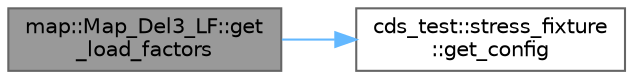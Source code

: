 digraph "map::Map_Del3_LF::get_load_factors"
{
 // LATEX_PDF_SIZE
  bgcolor="transparent";
  edge [fontname=Helvetica,fontsize=10,labelfontname=Helvetica,labelfontsize=10];
  node [fontname=Helvetica,fontsize=10,shape=box,height=0.2,width=0.4];
  rankdir="LR";
  Node1 [id="Node000001",label="map::Map_Del3_LF::get\l_load_factors",height=0.2,width=0.4,color="gray40", fillcolor="grey60", style="filled", fontcolor="black",tooltip=" "];
  Node1 -> Node2 [id="edge2_Node000001_Node000002",color="steelblue1",style="solid",tooltip=" "];
  Node2 [id="Node000002",label="cds_test::stress_fixture\l::get_config",height=0.2,width=0.4,color="grey40", fillcolor="white", style="filled",URL="$classcds__test_1_1stress__fixture.html#afbe21bf364b2e401477d3fab40ee25e6",tooltip=" "];
}
